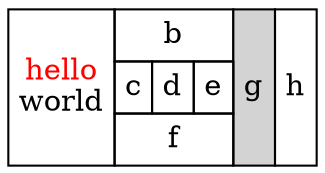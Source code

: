 //Drawing graphs with dot
//Figure 9: HTML-like labels
digraph html {
	abc [shape=none, margin=0, label=<
<TABLE BORDER="0" CELLBORDER="1" CELLSPACING="0" CELLPADDING="4">
	<TR>
		<TD ROWSPAN="3"><FONT COLOR="red">hello</FONT><BR/>world</TD>
		<TD COLSPAN="3">b</TD>
		<TD ROWSPAN="3" BGCOLOR="lightgrey">g</TD>
		<TD ROWSPAN="3">h</TD>
	</TR>
	<TR>
		<TD>c</TD>
		<TD PORT="here">d</TD>
		<TD>e</TD>
	</TR>
	<TR><TD COLSPAN="3">f</TD></TR>
</TABLE>
	>]
}